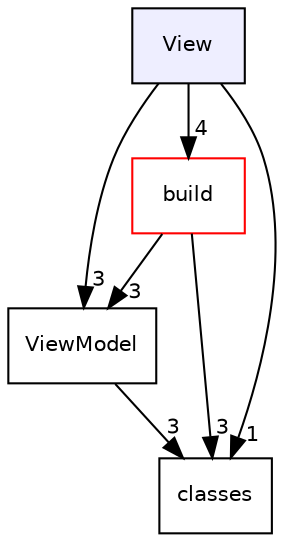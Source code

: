 digraph "View" {
  compound=true
  node [ fontsize="10", fontname="Helvetica"];
  edge [ labelfontsize="10", labelfontname="Helvetica"];
  dir_f2ee84e8e3a17eaa7015d788fa443c27 [shape=box, label="View", style="filled", fillcolor="#eeeeff", pencolor="black", URL="dir_f2ee84e8e3a17eaa7015d788fa443c27.html"];
  dir_4fef79e7177ba769987a8da36c892c5f [shape=box label="build" fillcolor="white" style="filled" color="red" URL="dir_4fef79e7177ba769987a8da36c892c5f.html"];
  dir_8b813a46eb1ef45602fb594223d0a80f [shape=box label="ViewModel" URL="dir_8b813a46eb1ef45602fb594223d0a80f.html"];
  dir_b02e4219757ae4e3a0f1714873865bbf [shape=box label="classes" URL="dir_b02e4219757ae4e3a0f1714873865bbf.html"];
  dir_f2ee84e8e3a17eaa7015d788fa443c27->dir_4fef79e7177ba769987a8da36c892c5f [headlabel="4", labeldistance=1.5 headhref="dir_000016_000000.html"];
  dir_f2ee84e8e3a17eaa7015d788fa443c27->dir_8b813a46eb1ef45602fb594223d0a80f [headlabel="3", labeldistance=1.5 headhref="dir_000016_000017.html"];
  dir_f2ee84e8e3a17eaa7015d788fa443c27->dir_b02e4219757ae4e3a0f1714873865bbf [headlabel="1", labeldistance=1.5 headhref="dir_000016_000015.html"];
  dir_8b813a46eb1ef45602fb594223d0a80f->dir_b02e4219757ae4e3a0f1714873865bbf [headlabel="3", labeldistance=1.5 headhref="dir_000017_000015.html"];
  dir_4fef79e7177ba769987a8da36c892c5f->dir_8b813a46eb1ef45602fb594223d0a80f [headlabel="3", labeldistance=1.5 headhref="dir_000000_000017.html"];
  dir_4fef79e7177ba769987a8da36c892c5f->dir_b02e4219757ae4e3a0f1714873865bbf [headlabel="3", labeldistance=1.5 headhref="dir_000000_000015.html"];
}
